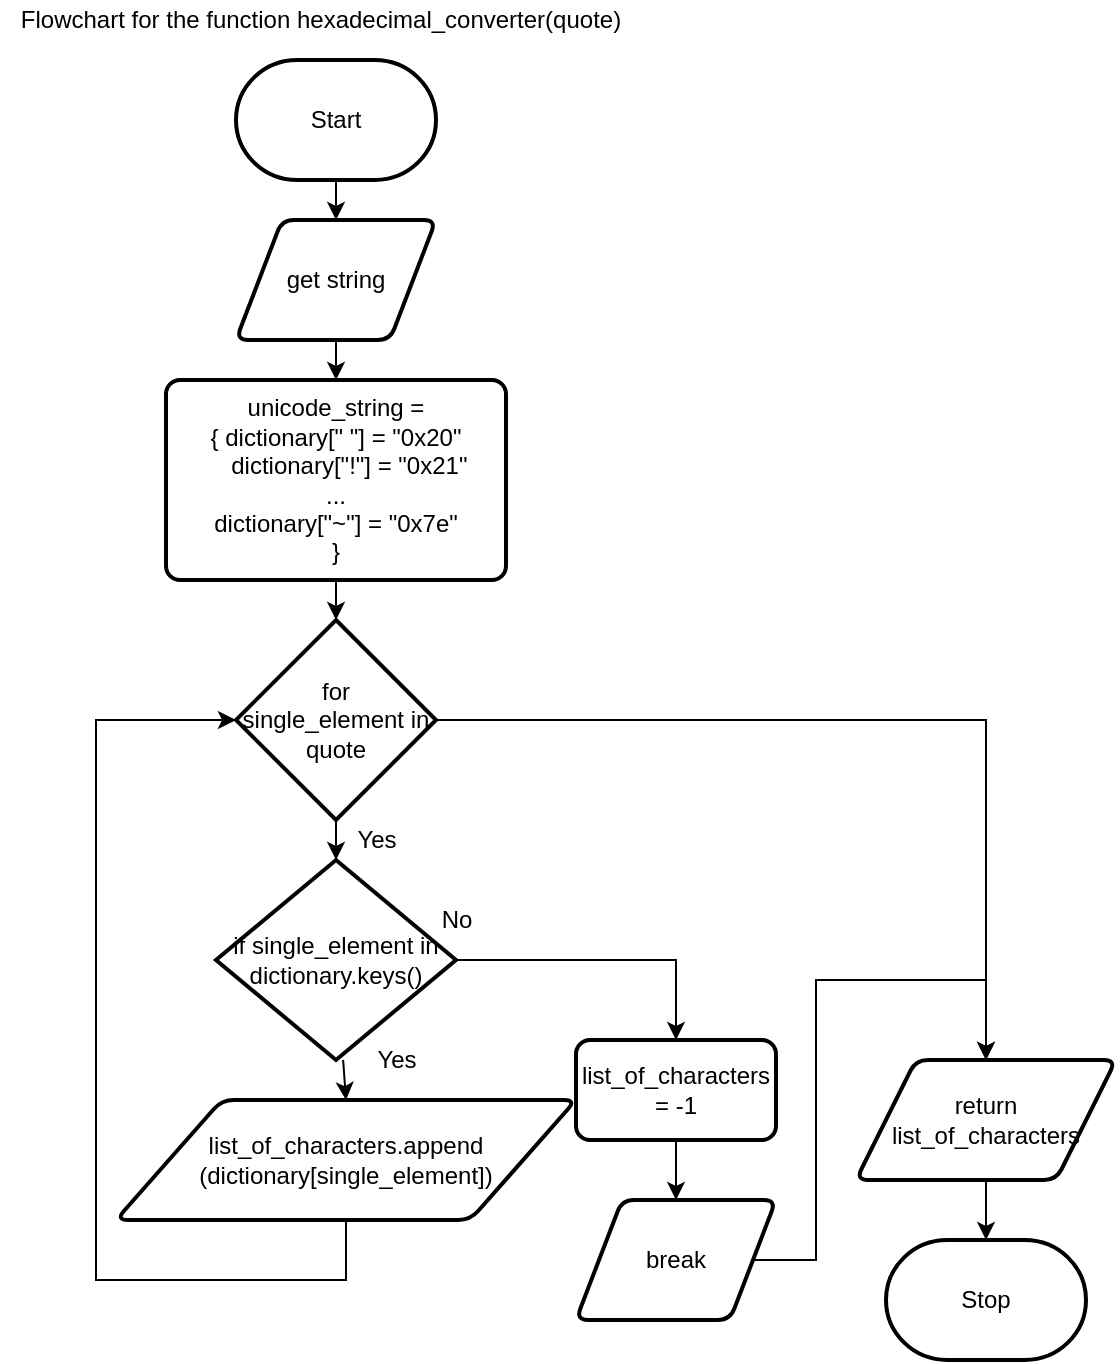 <mxfile>
    <diagram id="gQOpXYm7TiapHx-A7VnX" name="Page-1">
        <mxGraphModel dx="673" dy="462" grid="1" gridSize="10" guides="1" tooltips="1" connect="1" arrows="1" fold="1" page="1" pageScale="1" pageWidth="850" pageHeight="1100" math="0" shadow="0">
            <root>
                <mxCell id="0"/>
                <mxCell id="1" parent="0"/>
                <mxCell id="16" style="edgeStyle=none;html=1;entryX=0.5;entryY=0;entryDx=0;entryDy=0;" parent="1" source="2" target="124" edge="1">
                    <mxGeometry relative="1" as="geometry">
                        <mxPoint x="340" y="120" as="targetPoint"/>
                    </mxGeometry>
                </mxCell>
                <mxCell id="2" value="Start" style="strokeWidth=2;html=1;shape=mxgraph.flowchart.terminator;whiteSpace=wrap;" parent="1" vertex="1">
                    <mxGeometry x="290" y="40" width="100" height="60" as="geometry"/>
                </mxCell>
                <mxCell id="13" value="Stop" style="strokeWidth=2;html=1;shape=mxgraph.flowchart.terminator;whiteSpace=wrap;" parent="1" vertex="1">
                    <mxGeometry x="615" y="630" width="100" height="60" as="geometry"/>
                </mxCell>
                <mxCell id="49" value="Flowchart for the function&amp;nbsp;hexadecimal_converter(quote)" style="text;html=1;align=center;verticalAlign=middle;resizable=0;points=[];autosize=1;strokeColor=none;fillColor=none;" parent="1" vertex="1">
                    <mxGeometry x="172" y="10" width="320" height="20" as="geometry"/>
                </mxCell>
                <mxCell id="127" style="edgeStyle=none;html=1;entryX=0.5;entryY=0;entryDx=0;entryDy=0;" edge="1" parent="1" source="124" target="125">
                    <mxGeometry relative="1" as="geometry"/>
                </mxCell>
                <mxCell id="124" value="get string" style="shape=parallelogram;html=1;strokeWidth=2;perimeter=parallelogramPerimeter;whiteSpace=wrap;rounded=1;arcSize=12;size=0.23;" vertex="1" parent="1">
                    <mxGeometry x="290" y="120" width="100" height="60" as="geometry"/>
                </mxCell>
                <mxCell id="130" style="edgeStyle=none;html=1;entryX=0.5;entryY=0;entryDx=0;entryDy=0;entryPerimeter=0;" edge="1" parent="1" source="125" target="129">
                    <mxGeometry relative="1" as="geometry"/>
                </mxCell>
                <mxCell id="125" value="unicode_string = &lt;br&gt;{&amp;nbsp;&lt;span&gt;dictionary[&quot; &quot;] = &quot;0x20&quot;&lt;/span&gt;&lt;div&gt;&amp;nbsp; &amp;nbsp; dictionary[&quot;!&quot;] = &quot;0x21&quot;&lt;/div&gt;&lt;div&gt;...&lt;/div&gt;&lt;div&gt;dictionary[&quot;~&quot;] = &quot;0x7e&quot;&lt;br&gt;&lt;/div&gt;}" style="rounded=1;whiteSpace=wrap;html=1;absoluteArcSize=1;arcSize=14;strokeWidth=2;" vertex="1" parent="1">
                    <mxGeometry x="255" y="200" width="170" height="100" as="geometry"/>
                </mxCell>
                <mxCell id="134" style="edgeStyle=none;html=1;entryX=0.5;entryY=0;entryDx=0;entryDy=0;" edge="1" parent="1" source="128" target="133">
                    <mxGeometry relative="1" as="geometry"/>
                </mxCell>
                <mxCell id="138" style="edgeStyle=orthogonalEdgeStyle;html=1;entryX=0.5;entryY=0;entryDx=0;entryDy=0;rounded=0;" edge="1" parent="1" source="128" target="137">
                    <mxGeometry relative="1" as="geometry"/>
                </mxCell>
                <mxCell id="128" value="if single_element in dictionary.keys()" style="strokeWidth=2;html=1;shape=mxgraph.flowchart.decision;whiteSpace=wrap;" vertex="1" parent="1">
                    <mxGeometry x="280" y="440" width="120" height="100" as="geometry"/>
                </mxCell>
                <mxCell id="131" style="edgeStyle=none;html=1;entryX=0.5;entryY=0;entryDx=0;entryDy=0;entryPerimeter=0;" edge="1" parent="1" source="129" target="128">
                    <mxGeometry relative="1" as="geometry"/>
                </mxCell>
                <mxCell id="146" style="edgeStyle=orthogonalEdgeStyle;rounded=0;html=1;entryX=0.5;entryY=0;entryDx=0;entryDy=0;" edge="1" parent="1" source="129" target="145">
                    <mxGeometry relative="1" as="geometry"/>
                </mxCell>
                <mxCell id="129" value="for single_element in quote" style="strokeWidth=2;html=1;shape=mxgraph.flowchart.decision;whiteSpace=wrap;" vertex="1" parent="1">
                    <mxGeometry x="290" y="320" width="100" height="100" as="geometry"/>
                </mxCell>
                <mxCell id="132" value="Yes" style="text;html=1;align=center;verticalAlign=middle;resizable=0;points=[];autosize=1;strokeColor=none;fillColor=none;" vertex="1" parent="1">
                    <mxGeometry x="340" y="420" width="40" height="20" as="geometry"/>
                </mxCell>
                <mxCell id="141" style="edgeStyle=orthogonalEdgeStyle;rounded=0;html=1;entryX=0;entryY=0.5;entryDx=0;entryDy=0;entryPerimeter=0;" edge="1" parent="1" source="133" target="129">
                    <mxGeometry relative="1" as="geometry">
                        <Array as="points">
                            <mxPoint x="345" y="650"/>
                            <mxPoint x="220" y="650"/>
                            <mxPoint x="220" y="370"/>
                        </Array>
                    </mxGeometry>
                </mxCell>
                <mxCell id="133" value="list_of_characters.append&lt;br&gt;(dictionary[single_element])" style="shape=parallelogram;html=1;strokeWidth=2;perimeter=parallelogramPerimeter;whiteSpace=wrap;rounded=1;arcSize=12;size=0.23;" vertex="1" parent="1">
                    <mxGeometry x="230" y="560" width="230" height="60" as="geometry"/>
                </mxCell>
                <mxCell id="136" value="Yes" style="text;html=1;align=center;verticalAlign=middle;resizable=0;points=[];autosize=1;strokeColor=none;fillColor=none;" vertex="1" parent="1">
                    <mxGeometry x="350" y="530" width="40" height="20" as="geometry"/>
                </mxCell>
                <mxCell id="144" style="edgeStyle=orthogonalEdgeStyle;rounded=0;html=1;entryX=0.5;entryY=0;entryDx=0;entryDy=0;" edge="1" parent="1" source="137" target="143">
                    <mxGeometry relative="1" as="geometry"/>
                </mxCell>
                <mxCell id="137" value="list_of_characters = -1" style="rounded=1;whiteSpace=wrap;html=1;absoluteArcSize=1;arcSize=14;strokeWidth=2;" vertex="1" parent="1">
                    <mxGeometry x="460" y="530" width="100" height="50" as="geometry"/>
                </mxCell>
                <mxCell id="139" value="No" style="text;html=1;align=center;verticalAlign=middle;resizable=0;points=[];autosize=1;strokeColor=none;fillColor=none;" vertex="1" parent="1">
                    <mxGeometry x="385" y="460" width="30" height="20" as="geometry"/>
                </mxCell>
                <mxCell id="148" style="edgeStyle=orthogonalEdgeStyle;rounded=0;html=1;entryX=0.5;entryY=0;entryDx=0;entryDy=0;" edge="1" parent="1" source="143" target="145">
                    <mxGeometry relative="1" as="geometry">
                        <Array as="points">
                            <mxPoint x="580" y="640"/>
                            <mxPoint x="580" y="500"/>
                            <mxPoint x="665" y="500"/>
                        </Array>
                    </mxGeometry>
                </mxCell>
                <mxCell id="143" value="break" style="shape=parallelogram;html=1;strokeWidth=2;perimeter=parallelogramPerimeter;whiteSpace=wrap;rounded=1;arcSize=12;size=0.23;" vertex="1" parent="1">
                    <mxGeometry x="460" y="610" width="100" height="60" as="geometry"/>
                </mxCell>
                <mxCell id="147" style="edgeStyle=orthogonalEdgeStyle;rounded=0;html=1;" edge="1" parent="1" source="145" target="13">
                    <mxGeometry relative="1" as="geometry"/>
                </mxCell>
                <mxCell id="145" value="return list_of_characters" style="shape=parallelogram;html=1;strokeWidth=2;perimeter=parallelogramPerimeter;whiteSpace=wrap;rounded=1;arcSize=12;size=0.23;" vertex="1" parent="1">
                    <mxGeometry x="600" y="540" width="130" height="60" as="geometry"/>
                </mxCell>
            </root>
        </mxGraphModel>
    </diagram>
</mxfile>